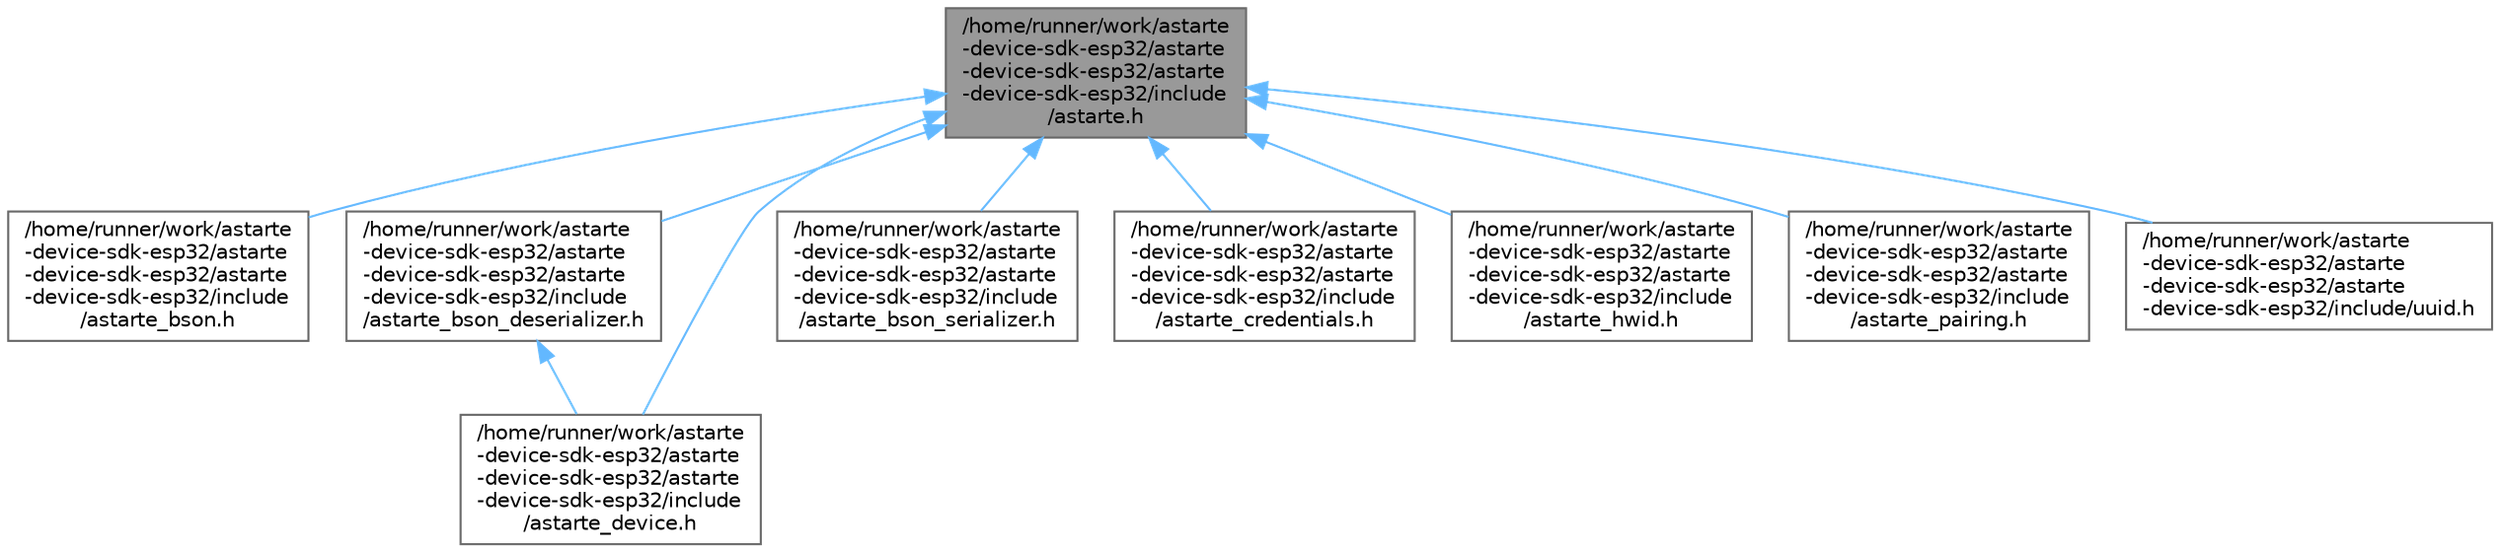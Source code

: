 digraph "/home/runner/work/astarte-device-sdk-esp32/astarte-device-sdk-esp32/astarte-device-sdk-esp32/include/astarte.h"
{
 // LATEX_PDF_SIZE
  bgcolor="transparent";
  edge [fontname=Helvetica,fontsize=10,labelfontname=Helvetica,labelfontsize=10];
  node [fontname=Helvetica,fontsize=10,shape=box,height=0.2,width=0.4];
  Node1 [id="Node000001",label="/home/runner/work/astarte\l-device-sdk-esp32/astarte\l-device-sdk-esp32/astarte\l-device-sdk-esp32/include\l/astarte.h",height=0.2,width=0.4,color="gray40", fillcolor="grey60", style="filled", fontcolor="black",tooltip="Astarte types and defines."];
  Node1 -> Node2 [id="edge1_Node000001_Node000002",dir="back",color="steelblue1",style="solid",tooltip=" "];
  Node2 [id="Node000002",label="/home/runner/work/astarte\l-device-sdk-esp32/astarte\l-device-sdk-esp32/astarte\l-device-sdk-esp32/include\l/astarte_bson.h",height=0.2,width=0.4,color="grey40", fillcolor="white", style="filled",URL="$astarte__bson_8h.html",tooltip="Astarte BSON deserialization functions."];
  Node1 -> Node3 [id="edge2_Node000001_Node000003",dir="back",color="steelblue1",style="solid",tooltip=" "];
  Node3 [id="Node000003",label="/home/runner/work/astarte\l-device-sdk-esp32/astarte\l-device-sdk-esp32/astarte\l-device-sdk-esp32/include\l/astarte_bson_deserializer.h",height=0.2,width=0.4,color="grey40", fillcolor="white", style="filled",URL="$astarte__bson__deserializer_8h.html",tooltip="Astarte BSON deserialization functions."];
  Node3 -> Node4 [id="edge3_Node000003_Node000004",dir="back",color="steelblue1",style="solid",tooltip=" "];
  Node4 [id="Node000004",label="/home/runner/work/astarte\l-device-sdk-esp32/astarte\l-device-sdk-esp32/astarte\l-device-sdk-esp32/include\l/astarte_device.h",height=0.2,width=0.4,color="grey40", fillcolor="white", style="filled",URL="$astarte__device_8h.html",tooltip="Astarte device SDK high level API."];
  Node1 -> Node5 [id="edge4_Node000001_Node000005",dir="back",color="steelblue1",style="solid",tooltip=" "];
  Node5 [id="Node000005",label="/home/runner/work/astarte\l-device-sdk-esp32/astarte\l-device-sdk-esp32/astarte\l-device-sdk-esp32/include\l/astarte_bson_serializer.h",height=0.2,width=0.4,color="grey40", fillcolor="white", style="filled",URL="$astarte__bson__serializer_8h.html",tooltip="Astarte BSON serializer functions."];
  Node1 -> Node6 [id="edge5_Node000001_Node000006",dir="back",color="steelblue1",style="solid",tooltip=" "];
  Node6 [id="Node000006",label="/home/runner/work/astarte\l-device-sdk-esp32/astarte\l-device-sdk-esp32/astarte\l-device-sdk-esp32/include\l/astarte_credentials.h",height=0.2,width=0.4,color="grey40", fillcolor="white", style="filled",URL="$astarte__credentials_8h.html",tooltip="Astarte credentials functions."];
  Node1 -> Node4 [id="edge6_Node000001_Node000004",dir="back",color="steelblue1",style="solid",tooltip=" "];
  Node1 -> Node7 [id="edge7_Node000001_Node000007",dir="back",color="steelblue1",style="solid",tooltip=" "];
  Node7 [id="Node000007",label="/home/runner/work/astarte\l-device-sdk-esp32/astarte\l-device-sdk-esp32/astarte\l-device-sdk-esp32/include\l/astarte_hwid.h",height=0.2,width=0.4,color="grey40", fillcolor="white", style="filled",URL="$astarte__hwid_8h.html",tooltip="Astarte hardware ID functions."];
  Node1 -> Node8 [id="edge8_Node000001_Node000008",dir="back",color="steelblue1",style="solid",tooltip=" "];
  Node8 [id="Node000008",label="/home/runner/work/astarte\l-device-sdk-esp32/astarte\l-device-sdk-esp32/astarte\l-device-sdk-esp32/include\l/astarte_pairing.h",height=0.2,width=0.4,color="grey40", fillcolor="white", style="filled",URL="$astarte__pairing_8h.html",tooltip="Astarte pairing functions."];
  Node1 -> Node9 [id="edge9_Node000001_Node000009",dir="back",color="steelblue1",style="solid",tooltip=" "];
  Node9 [id="Node000009",label="/home/runner/work/astarte\l-device-sdk-esp32/astarte\l-device-sdk-esp32/astarte\l-device-sdk-esp32/include/uuid.h",height=0.2,width=0.4,color="grey40", fillcolor="white", style="filled",URL="$uuid_8h_source.html",tooltip=" "];
}
